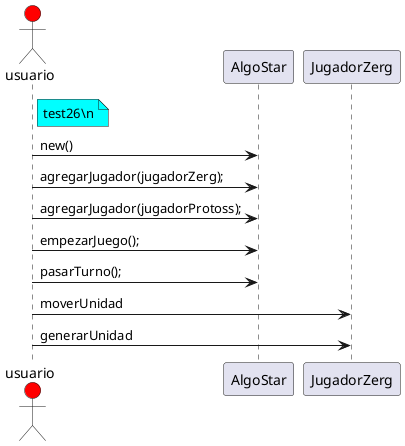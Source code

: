@startuml

actor usuario #red
note right of usuario #aqua
test26\n
 'verificarQueUnCriaderoPuedaSuministrarHasta5Zanganos
end note

usuario->AlgoStar: new()
usuario->AlgoStar: agregarJugador(jugadorZerg);
usuario->AlgoStar: agregarJugador(jugadorProtoss);
usuario->AlgoStar: empezarJuego();
usuario->AlgoStar: pasarTurno();
usuario->JugadorZerg:moverUnidad
usuario->JugadorZerg:generarUnidad

'JugadorZerg jugadorZerg = new JugadorZerg("La mente suprema", "#ff0000", 500, 500,0);
 '       algoStar.agregarJugador(jugadorZerg);
 '       JugadorProtoss jugadorProtoss = new JugadorProtoss("El primogenito", "#0000ff");
  '      algoStar.agregarJugador(jugadorProtoss);
   ''     algoStar.empezarJuego();'

 '       jugadorZerg.moverUnidad(new Coordenada(1, 1), new Derecha());
  '      jugadorZerg.moverUnidad(new Coordenada(2, 1), new Abajo());
'
 '       jugadorZerg.construirEdificio(new Coordenada(2, 2), new Criadero());
  '      for (int i = 0; i < 8; i++) {
   '         algoStar.pasarTurno();
    '    }
'
 '       jugadorZerg.generarUnidad(new Coordenada(2, 2), new Zangano());
  '      algoStar.pasarTurno();
   '     jugadorZerg.generarUnidad(new Coordenada(2, 2), new Zangano());
    '    algoStar.pasarTurno();
     '   jugadorZerg.generarUnidad(new Coordenada(2, 2), new Zangano());
      '  algoStar.pasarTurno();
       ' jugadorZerg.generarUnidad(new Coordenada(2, 2), new Zangano());
        'algoStar.pasarTurno();

'        jugadorZerg.moverUnidad(new Coordenada(2, 1), new Izquierda());
 '       jugadorZerg.generarUnidad(new Coordenada(2, 2), new Zangano());
  '      algoStar.pasarTurno();
'
 '       jugadorZerg.moverUnidad(new Coordenada(3, 2), new Derecha());
'
 '       // No deberia haber ninguna unidad en la coordenada (3,2)

  '      Assertions.assertThrows(NoHaySuministrosSuficientes.class, ()->{
   '         jugadorZerg.generarUnidad(new Coordenada(2, 2), new Zangano());
    '    });
    '}
@enduml